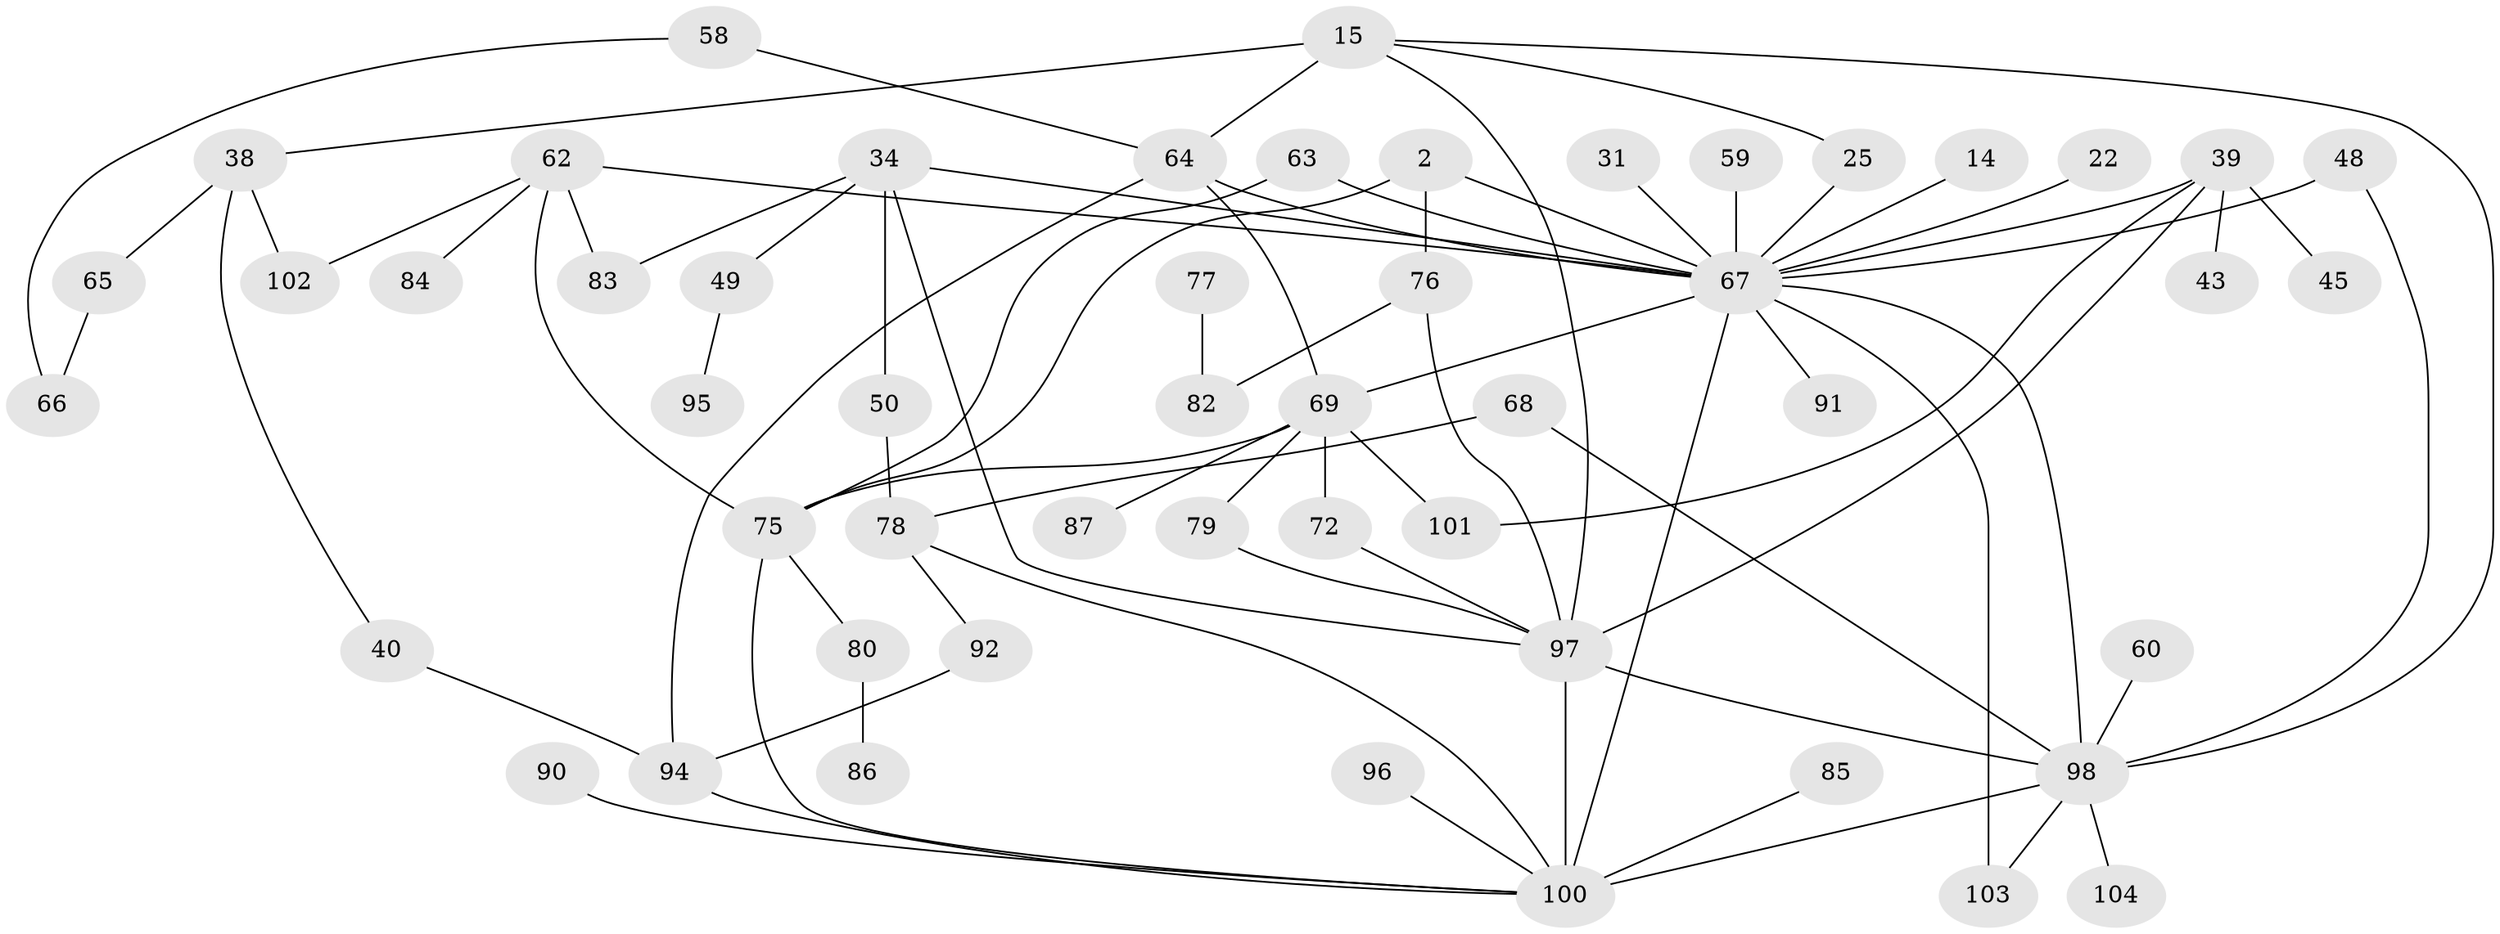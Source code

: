 // original degree distribution, {4: 0.1346153846153846, 6: 0.057692307692307696, 7: 0.038461538461538464, 5: 0.07692307692307693, 1: 0.22115384615384615, 2: 0.28846153846153844, 3: 0.18269230769230768}
// Generated by graph-tools (version 1.1) at 2025/42/03/09/25 04:42:44]
// undirected, 52 vertices, 77 edges
graph export_dot {
graph [start="1"]
  node [color=gray90,style=filled];
  2;
  14;
  15;
  22 [super="+16"];
  25;
  31;
  34 [super="+27"];
  38;
  39 [super="+24"];
  40;
  43;
  45;
  48 [super="+29"];
  49;
  50 [super="+47"];
  58 [super="+35"];
  59;
  60 [super="+21"];
  62 [super="+53"];
  63 [super="+23"];
  64 [super="+13"];
  65;
  66;
  67 [super="+33+52"];
  68 [super="+56"];
  69 [super="+26"];
  72;
  75 [super="+57+6"];
  76 [super="+28"];
  77;
  78 [super="+51+55"];
  79;
  80;
  82 [super="+74"];
  83;
  84;
  85;
  86;
  87;
  90;
  91;
  92;
  94 [super="+18"];
  95;
  96;
  97 [super="+88+61+73"];
  98 [super="+70+30"];
  100 [super="+99+41+89+71"];
  101 [super="+93"];
  102;
  103 [super="+37"];
  104;
  2 -- 76 [weight=2];
  2 -- 67 [weight=2];
  2 -- 75 [weight=2];
  14 -- 67;
  15 -- 25;
  15 -- 38;
  15 -- 64 [weight=2];
  15 -- 98;
  15 -- 97;
  22 -- 67;
  25 -- 67;
  31 -- 67;
  34 -- 97;
  34 -- 49;
  34 -- 83;
  34 -- 67 [weight=2];
  34 -- 50;
  38 -- 65;
  38 -- 102;
  38 -- 40;
  39 -- 67 [weight=2];
  39 -- 43;
  39 -- 45;
  39 -- 97;
  39 -- 101;
  40 -- 94;
  48 -- 67 [weight=2];
  48 -- 98;
  49 -- 95;
  50 -- 78;
  58 -- 66;
  58 -- 64;
  59 -- 67;
  60 -- 98;
  62 -- 102;
  62 -- 67 [weight=2];
  62 -- 83;
  62 -- 84;
  62 -- 75;
  63 -- 75;
  63 -- 67;
  64 -- 94;
  64 -- 67 [weight=2];
  64 -- 69 [weight=3];
  65 -- 66;
  67 -- 103 [weight=3];
  67 -- 91;
  67 -- 69 [weight=2];
  67 -- 98;
  67 -- 100 [weight=3];
  68 -- 98;
  68 -- 78;
  69 -- 101;
  69 -- 72;
  69 -- 75;
  69 -- 79;
  69 -- 87;
  72 -- 97;
  75 -- 80;
  75 -- 100;
  76 -- 97 [weight=2];
  76 -- 82;
  77 -- 82;
  78 -- 92;
  78 -- 100 [weight=2];
  79 -- 97;
  80 -- 86;
  85 -- 100;
  90 -- 100;
  92 -- 94;
  94 -- 100;
  96 -- 100;
  97 -- 98 [weight=2];
  97 -- 100;
  98 -- 103 [weight=2];
  98 -- 104;
  98 -- 100 [weight=2];
}
